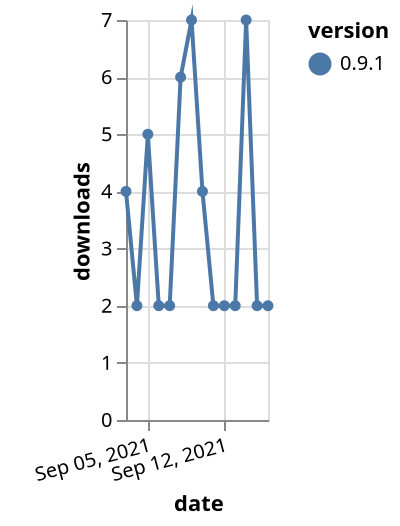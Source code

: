 {"$schema": "https://vega.github.io/schema/vega-lite/v5.json", "description": "A simple bar chart with embedded data.", "data": {"values": [{"date": "2021-09-03", "total": 4934, "delta": 4, "version": "0.9.1"}, {"date": "2021-09-04", "total": 4936, "delta": 2, "version": "0.9.1"}, {"date": "2021-09-05", "total": 4941, "delta": 5, "version": "0.9.1"}, {"date": "2021-09-06", "total": 4943, "delta": 2, "version": "0.9.1"}, {"date": "2021-09-07", "total": 4945, "delta": 2, "version": "0.9.1"}, {"date": "2021-09-08", "total": 4951, "delta": 6, "version": "0.9.1"}, {"date": "2021-09-09", "total": 4958, "delta": 7, "version": "0.9.1"}, {"date": "2021-09-10", "total": 4962, "delta": 4, "version": "0.9.1"}, {"date": "2021-09-11", "total": 4964, "delta": 2, "version": "0.9.1"}, {"date": "2021-09-12", "total": 4966, "delta": 2, "version": "0.9.1"}, {"date": "2021-09-13", "total": 4968, "delta": 2, "version": "0.9.1"}, {"date": "2021-09-14", "total": 4975, "delta": 7, "version": "0.9.1"}, {"date": "2021-09-15", "total": 4977, "delta": 2, "version": "0.9.1"}, {"date": "2021-09-16", "total": 4979, "delta": 2, "version": "0.9.1"}]}, "width": "container", "mark": {"type": "line", "point": {"filled": true}}, "encoding": {"x": {"field": "date", "type": "temporal", "timeUnit": "yearmonthdate", "title": "date", "axis": {"labelAngle": -15}}, "y": {"field": "delta", "type": "quantitative", "title": "downloads"}, "color": {"field": "version", "type": "nominal"}, "tooltip": {"field": "delta"}}}